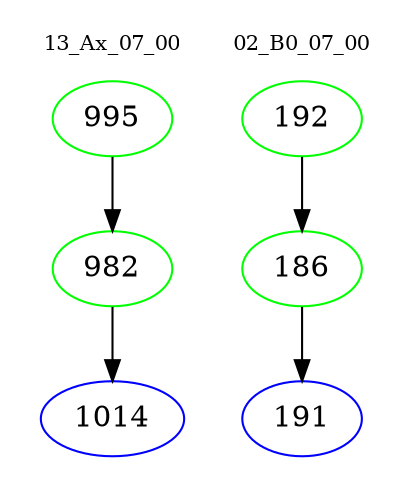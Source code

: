 digraph{
subgraph cluster_0 {
color = white
label = "13_Ax_07_00";
fontsize=10;
T0_995 [label="995", color="green"]
T0_995 -> T0_982 [color="black"]
T0_982 [label="982", color="green"]
T0_982 -> T0_1014 [color="black"]
T0_1014 [label="1014", color="blue"]
}
subgraph cluster_1 {
color = white
label = "02_B0_07_00";
fontsize=10;
T1_192 [label="192", color="green"]
T1_192 -> T1_186 [color="black"]
T1_186 [label="186", color="green"]
T1_186 -> T1_191 [color="black"]
T1_191 [label="191", color="blue"]
}
}

